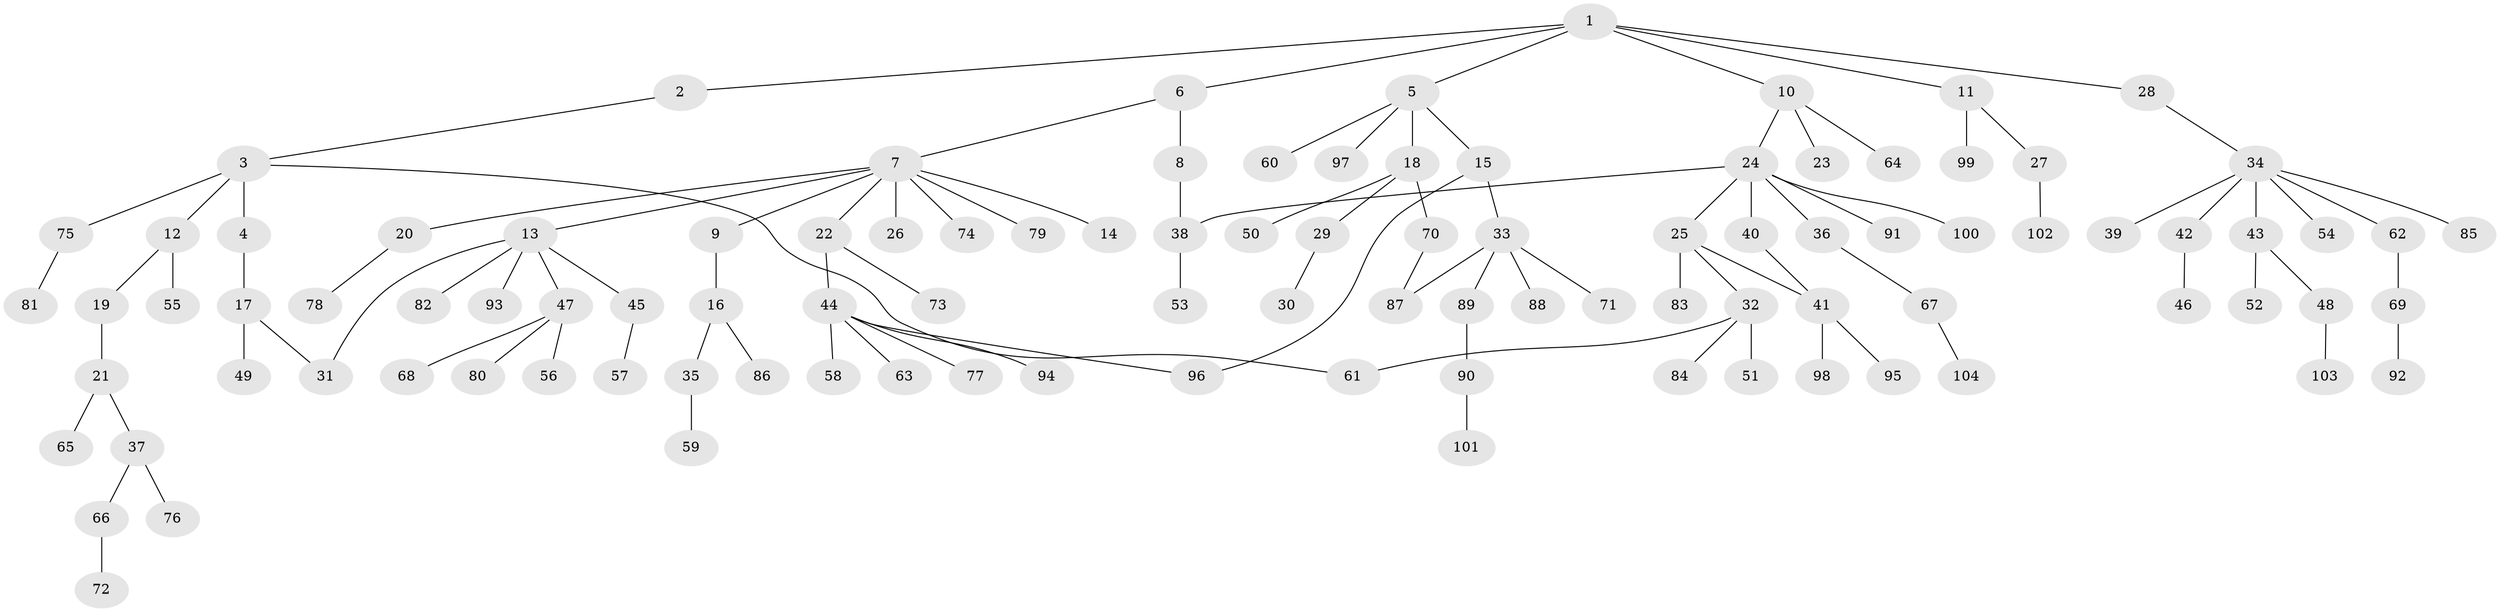 // coarse degree distribution, {1: 0.7317073170731707, 7: 0.024390243902439025, 5: 0.04878048780487805, 4: 0.024390243902439025, 2: 0.12195121951219512, 16: 0.024390243902439025, 9: 0.024390243902439025}
// Generated by graph-tools (version 1.1) at 2025/44/03/04/25 21:44:41]
// undirected, 104 vertices, 109 edges
graph export_dot {
graph [start="1"]
  node [color=gray90,style=filled];
  1;
  2;
  3;
  4;
  5;
  6;
  7;
  8;
  9;
  10;
  11;
  12;
  13;
  14;
  15;
  16;
  17;
  18;
  19;
  20;
  21;
  22;
  23;
  24;
  25;
  26;
  27;
  28;
  29;
  30;
  31;
  32;
  33;
  34;
  35;
  36;
  37;
  38;
  39;
  40;
  41;
  42;
  43;
  44;
  45;
  46;
  47;
  48;
  49;
  50;
  51;
  52;
  53;
  54;
  55;
  56;
  57;
  58;
  59;
  60;
  61;
  62;
  63;
  64;
  65;
  66;
  67;
  68;
  69;
  70;
  71;
  72;
  73;
  74;
  75;
  76;
  77;
  78;
  79;
  80;
  81;
  82;
  83;
  84;
  85;
  86;
  87;
  88;
  89;
  90;
  91;
  92;
  93;
  94;
  95;
  96;
  97;
  98;
  99;
  100;
  101;
  102;
  103;
  104;
  1 -- 2;
  1 -- 5;
  1 -- 6;
  1 -- 10;
  1 -- 11;
  1 -- 28;
  2 -- 3;
  3 -- 4;
  3 -- 12;
  3 -- 61;
  3 -- 75;
  4 -- 17;
  5 -- 15;
  5 -- 18;
  5 -- 60;
  5 -- 97;
  6 -- 7;
  6 -- 8;
  7 -- 9;
  7 -- 13;
  7 -- 14;
  7 -- 20;
  7 -- 22;
  7 -- 26;
  7 -- 74;
  7 -- 79;
  8 -- 38;
  9 -- 16;
  10 -- 23;
  10 -- 24;
  10 -- 64;
  11 -- 27;
  11 -- 99;
  12 -- 19;
  12 -- 55;
  13 -- 45;
  13 -- 47;
  13 -- 82;
  13 -- 93;
  13 -- 31;
  15 -- 33;
  15 -- 96;
  16 -- 35;
  16 -- 86;
  17 -- 31;
  17 -- 49;
  18 -- 29;
  18 -- 50;
  18 -- 70;
  19 -- 21;
  20 -- 78;
  21 -- 37;
  21 -- 65;
  22 -- 44;
  22 -- 73;
  24 -- 25;
  24 -- 36;
  24 -- 38;
  24 -- 40;
  24 -- 91;
  24 -- 100;
  25 -- 32;
  25 -- 83;
  25 -- 41;
  27 -- 102;
  28 -- 34;
  29 -- 30;
  32 -- 51;
  32 -- 84;
  32 -- 61;
  33 -- 71;
  33 -- 88;
  33 -- 89;
  33 -- 87;
  34 -- 39;
  34 -- 42;
  34 -- 43;
  34 -- 54;
  34 -- 62;
  34 -- 85;
  35 -- 59;
  36 -- 67;
  37 -- 66;
  37 -- 76;
  38 -- 53;
  40 -- 41;
  41 -- 95;
  41 -- 98;
  42 -- 46;
  43 -- 48;
  43 -- 52;
  44 -- 58;
  44 -- 63;
  44 -- 77;
  44 -- 94;
  44 -- 96;
  45 -- 57;
  47 -- 56;
  47 -- 68;
  47 -- 80;
  48 -- 103;
  62 -- 69;
  66 -- 72;
  67 -- 104;
  69 -- 92;
  70 -- 87;
  75 -- 81;
  89 -- 90;
  90 -- 101;
}
